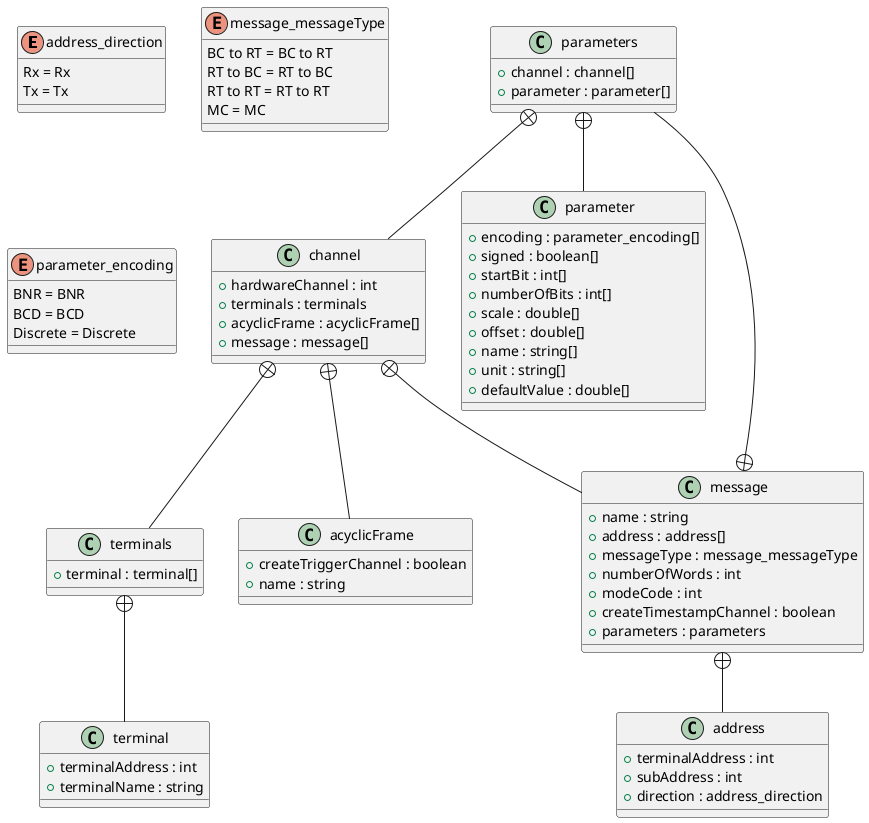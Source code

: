 @startuml

enum address_direction {
    Rx = Rx
    Tx = Tx
}
enum message_messageType {
    BC to RT = BC to RT
    RT to BC = RT to BC
    RT to RT = RT to RT
    MC = MC
}
enum parameter_encoding {
    BNR = BNR
    BCD = BCD
    Discrete = Discrete
}
class parameters {
    +channel : channel[]
}
parameters +-- channel
class channel {
    +hardwareChannel : int
    +terminals : terminals
    +acyclicFrame : acyclicFrame[]
    +message : message[]
}
channel +-- terminals
class terminals {
    +terminal : terminal[]
}
terminals +-- terminal
class terminal {
    +terminalAddress : int
    +terminalName : string
}
channel +-- acyclicFrame
class acyclicFrame {
    +createTriggerChannel : boolean
    +name : string
}
channel +-- message
class message {
    +name : string
    +address : address[]
    +messageType : message_messageType
    +numberOfWords : int
    +modeCode : int
    +createTimestampChannel : boolean
    +parameters : parameters
}
message +-- address
class address {
    +terminalAddress : int
    +subAddress : int
    +direction : address_direction
}
message +-- parameters
class parameters {
    +parameter : parameter[]
}
parameters +-- parameter
class parameter {
    +encoding : parameter_encoding[]
    +signed : boolean[]
    +startBit : int[]
    +numberOfBits : int[]
    +scale : double[]
    +offset : double[]
    +name : string[]
    +unit : string[]
    +defaultValue : double[]
}

@enduml
